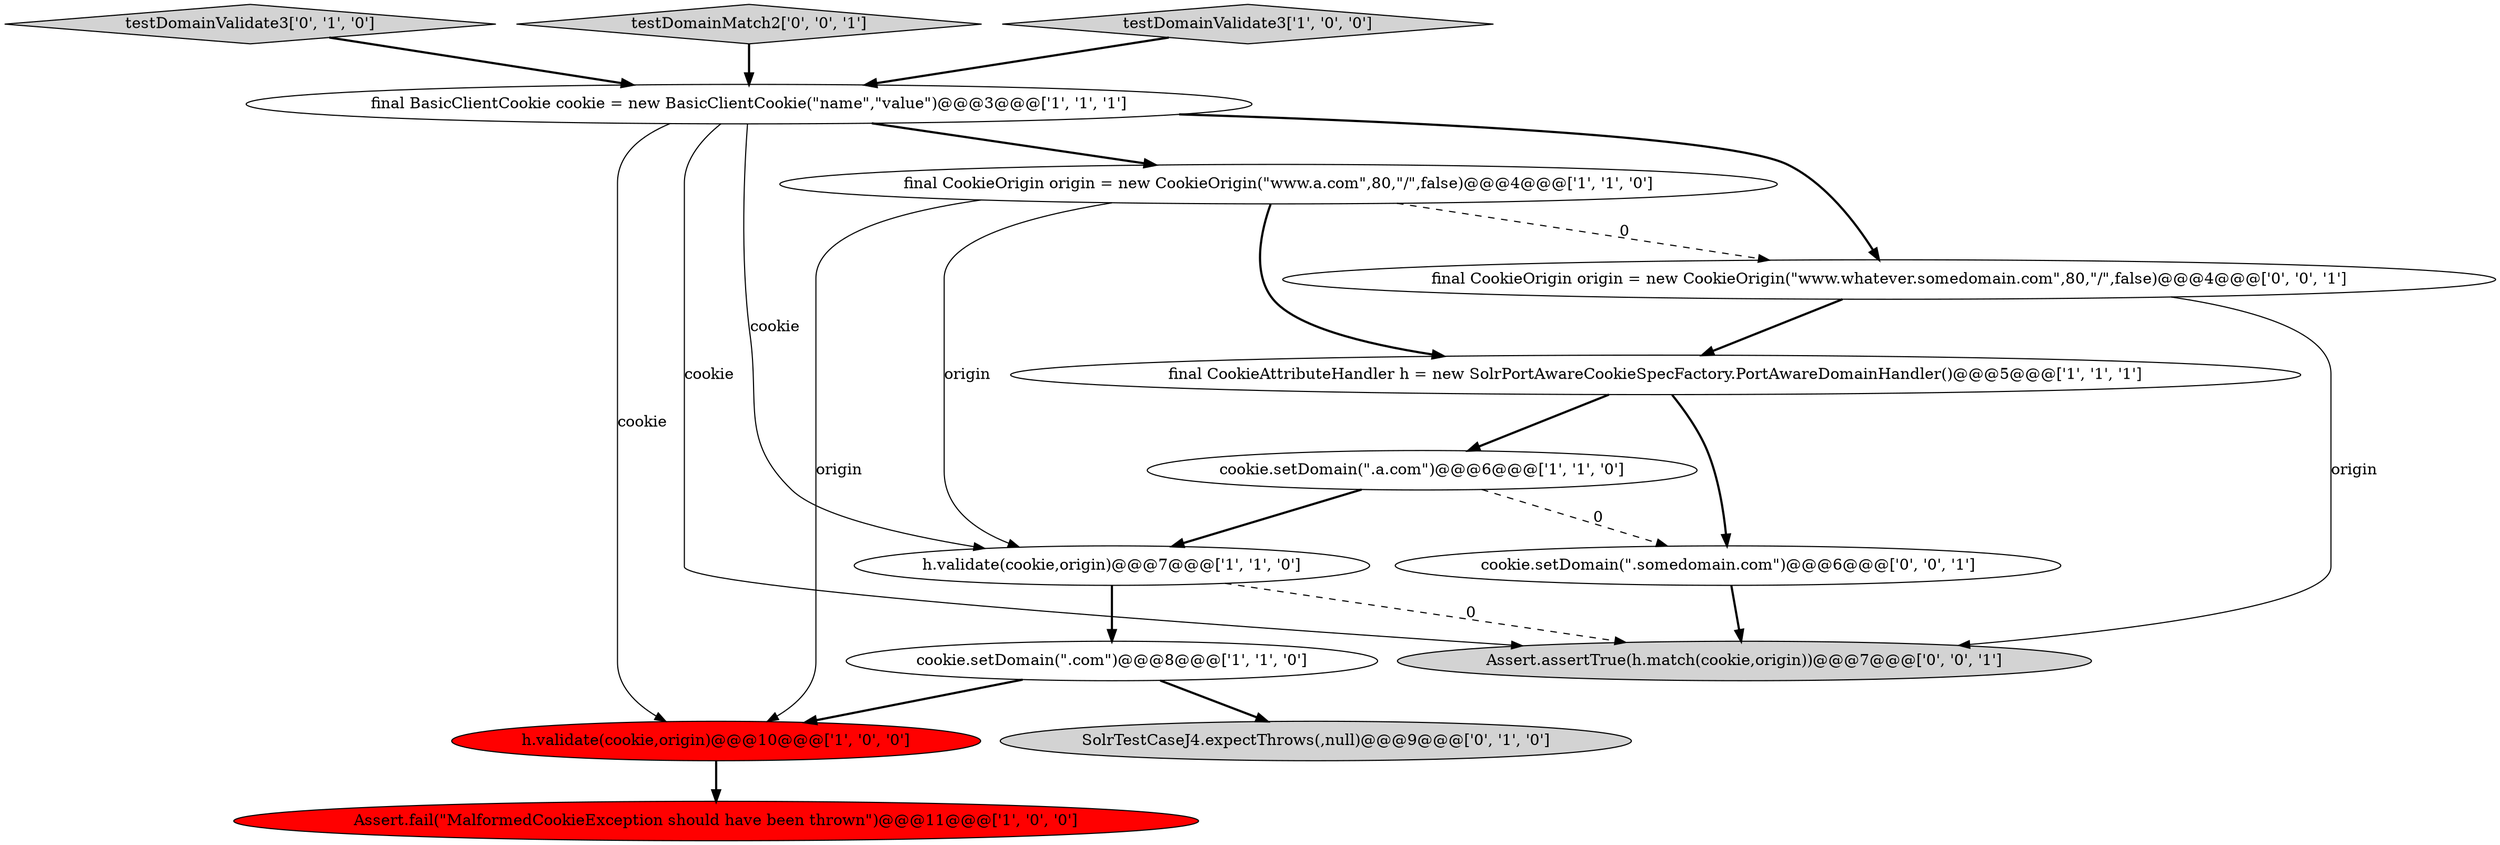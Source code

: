 digraph {
0 [style = filled, label = "h.validate(cookie,origin)@@@7@@@['1', '1', '0']", fillcolor = white, shape = ellipse image = "AAA0AAABBB1BBB"];
4 [style = filled, label = "final BasicClientCookie cookie = new BasicClientCookie(\"name\",\"value\")@@@3@@@['1', '1', '1']", fillcolor = white, shape = ellipse image = "AAA0AAABBB1BBB"];
6 [style = filled, label = "cookie.setDomain(\".a.com\")@@@6@@@['1', '1', '0']", fillcolor = white, shape = ellipse image = "AAA0AAABBB1BBB"];
7 [style = filled, label = "h.validate(cookie,origin)@@@10@@@['1', '0', '0']", fillcolor = red, shape = ellipse image = "AAA1AAABBB1BBB"];
10 [style = filled, label = "testDomainValidate3['0', '1', '0']", fillcolor = lightgray, shape = diamond image = "AAA0AAABBB2BBB"];
1 [style = filled, label = "cookie.setDomain(\".com\")@@@8@@@['1', '1', '0']", fillcolor = white, shape = ellipse image = "AAA0AAABBB1BBB"];
13 [style = filled, label = "testDomainMatch2['0', '0', '1']", fillcolor = lightgray, shape = diamond image = "AAA0AAABBB3BBB"];
11 [style = filled, label = "final CookieOrigin origin = new CookieOrigin(\"www.whatever.somedomain.com\",80,\"/\",false)@@@4@@@['0', '0', '1']", fillcolor = white, shape = ellipse image = "AAA0AAABBB3BBB"];
5 [style = filled, label = "final CookieOrigin origin = new CookieOrigin(\"www.a.com\",80,\"/\",false)@@@4@@@['1', '1', '0']", fillcolor = white, shape = ellipse image = "AAA0AAABBB1BBB"];
8 [style = filled, label = "Assert.fail(\"MalformedCookieException should have been thrown\")@@@11@@@['1', '0', '0']", fillcolor = red, shape = ellipse image = "AAA1AAABBB1BBB"];
9 [style = filled, label = "SolrTestCaseJ4.expectThrows(,null)@@@9@@@['0', '1', '0']", fillcolor = lightgray, shape = ellipse image = "AAA0AAABBB2BBB"];
3 [style = filled, label = "final CookieAttributeHandler h = new SolrPortAwareCookieSpecFactory.PortAwareDomainHandler()@@@5@@@['1', '1', '1']", fillcolor = white, shape = ellipse image = "AAA0AAABBB1BBB"];
14 [style = filled, label = "cookie.setDomain(\".somedomain.com\")@@@6@@@['0', '0', '1']", fillcolor = white, shape = ellipse image = "AAA0AAABBB3BBB"];
2 [style = filled, label = "testDomainValidate3['1', '0', '0']", fillcolor = lightgray, shape = diamond image = "AAA0AAABBB1BBB"];
12 [style = filled, label = "Assert.assertTrue(h.match(cookie,origin))@@@7@@@['0', '0', '1']", fillcolor = lightgray, shape = ellipse image = "AAA0AAABBB3BBB"];
5->3 [style = bold, label=""];
5->7 [style = solid, label="origin"];
3->14 [style = bold, label=""];
3->6 [style = bold, label=""];
11->12 [style = solid, label="origin"];
6->0 [style = bold, label=""];
0->12 [style = dashed, label="0"];
6->14 [style = dashed, label="0"];
7->8 [style = bold, label=""];
2->4 [style = bold, label=""];
1->7 [style = bold, label=""];
1->9 [style = bold, label=""];
4->7 [style = solid, label="cookie"];
5->11 [style = dashed, label="0"];
11->3 [style = bold, label=""];
0->1 [style = bold, label=""];
5->0 [style = solid, label="origin"];
4->12 [style = solid, label="cookie"];
14->12 [style = bold, label=""];
10->4 [style = bold, label=""];
4->11 [style = bold, label=""];
4->5 [style = bold, label=""];
4->0 [style = solid, label="cookie"];
13->4 [style = bold, label=""];
}
